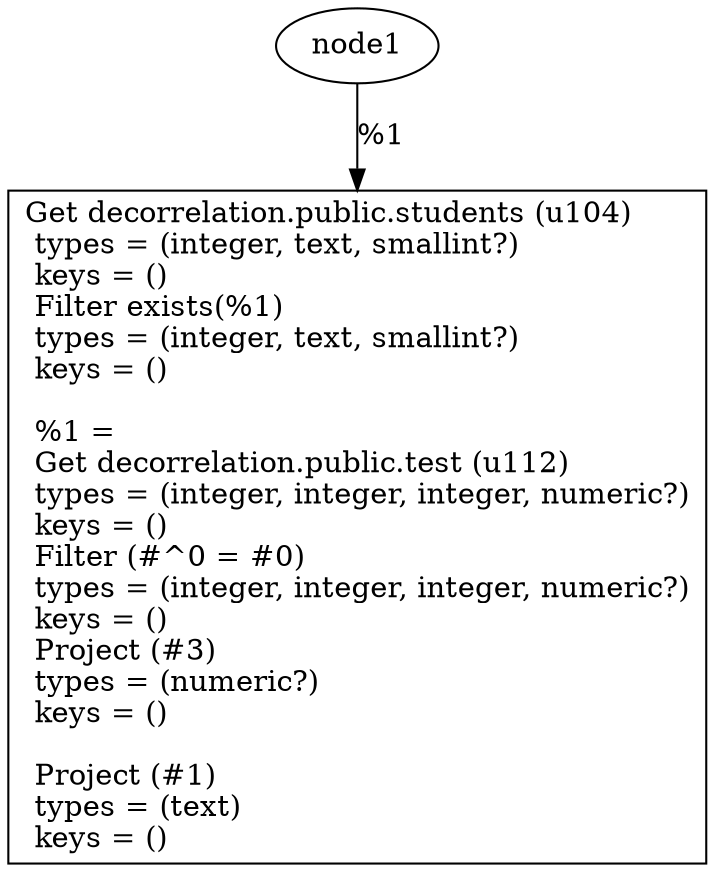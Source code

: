 digraph G {
    node0 [shape = record, label=" Get decorrelation.public.students (u104)\l  types = (integer, text, smallint?)\l  keys = ()\l Filter exists(%1)\l  types = (integer, text, smallint?)\l  keys = ()\l \l  %1 =\l   Get decorrelation.public.test (u112)\l    types = (integer, integer, integer, numeric?)\l    keys = ()\l   Filter (#^0 = #0)\l    types = (integer, integer, integer, numeric?)\l    keys = ()\l   Project (#3)\l    types = (numeric?)\l    keys = ()\l \l Project (#1)\l  types = (text)\l  keys = ()\l"]
    node1 -> node0 [label = "%1\l"]
}
